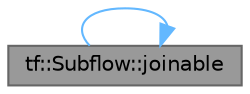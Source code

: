 digraph "tf::Subflow::joinable"
{
 // LATEX_PDF_SIZE
  bgcolor="transparent";
  edge [fontname=Helvetica,fontsize=10,labelfontname=Helvetica,labelfontsize=10];
  node [fontname=Helvetica,fontsize=10,shape=box,height=0.2,width=0.4];
  rankdir="LR";
  Node1 [id="Node000001",label="tf::Subflow::joinable",height=0.2,width=0.4,color="gray40", fillcolor="grey60", style="filled", fontcolor="black",tooltip="queries if the subflow is joinable"];
  Node1 -> Node1 [id="edge1_Node000001_Node000001",color="steelblue1",style="solid",tooltip=" "];
}
